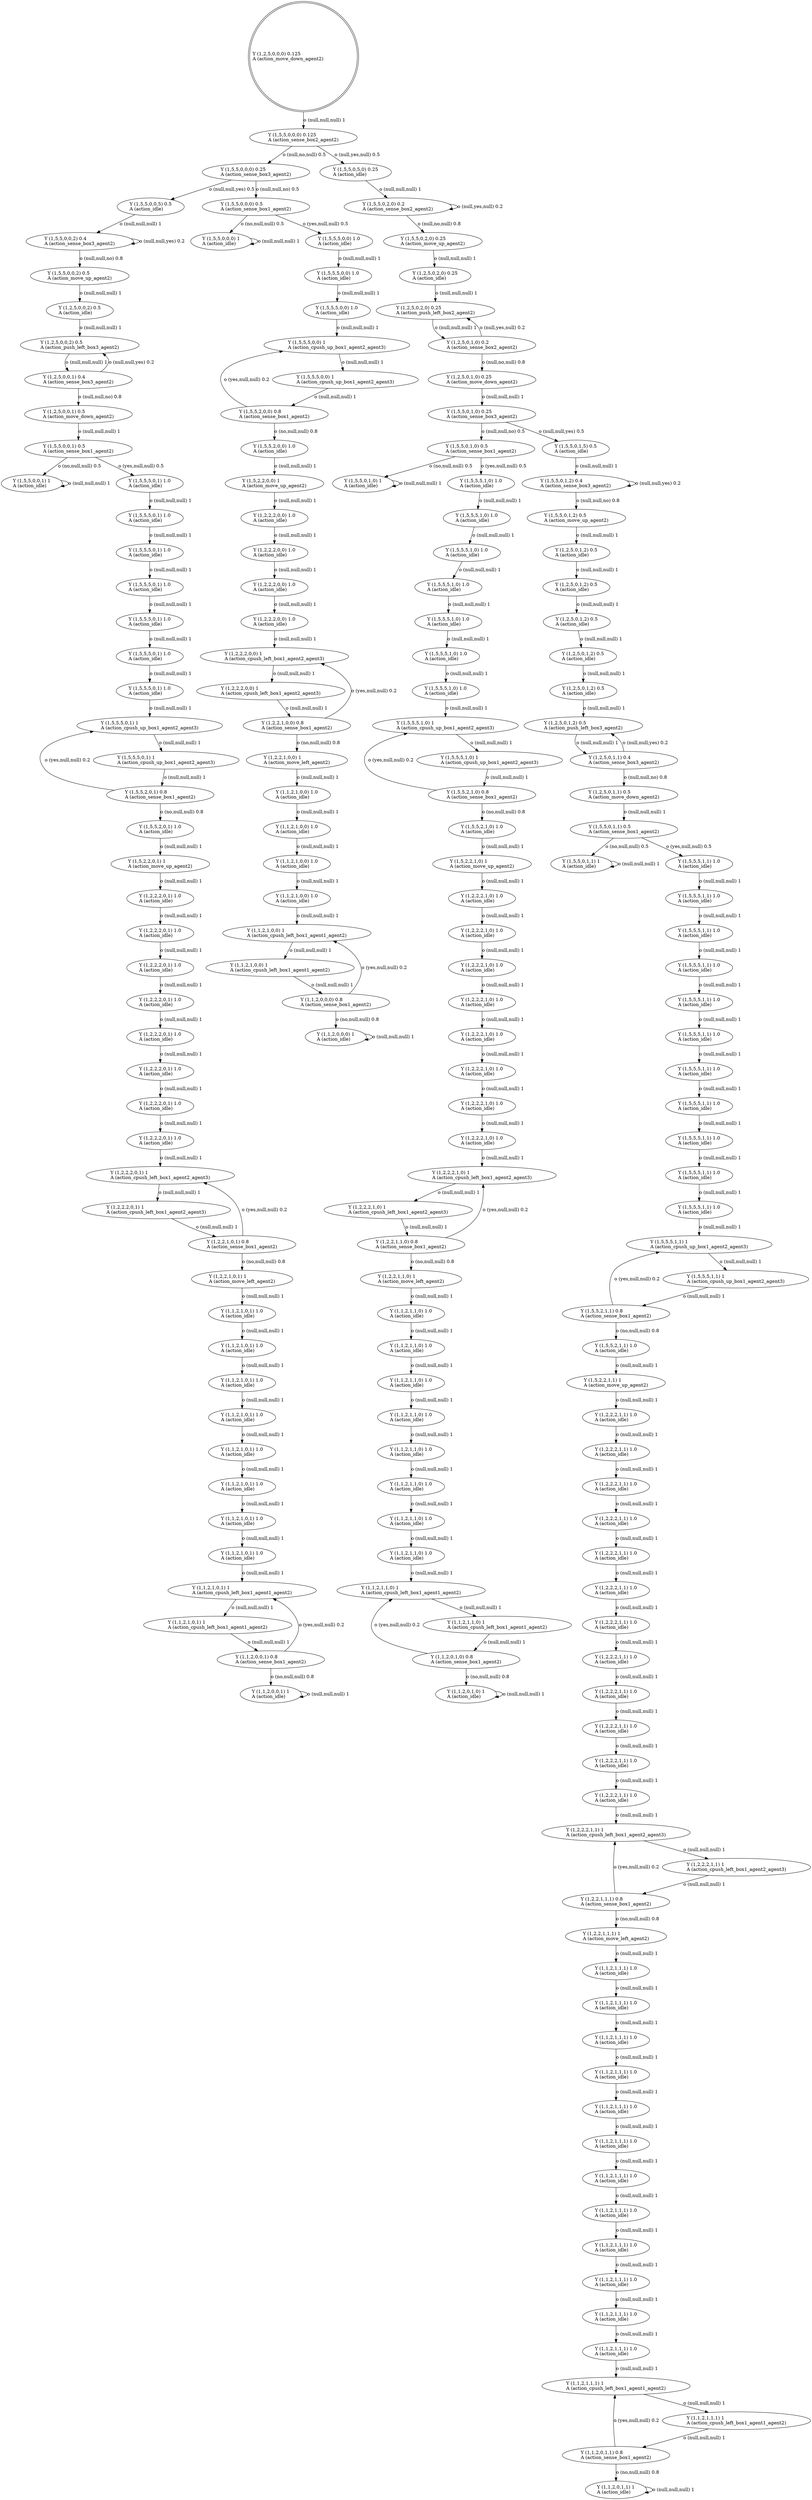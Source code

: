 digraph "G" {
root [label="Y (1,2,5,0,0,0) 0.125\lA (action_move_down_agent2)\l", labeljust="l", shape=doublecircle];
x0row457 [label="Y (1,5,5,0,0,2) 0.5\lA (action_move_up_agent2)\l"];
x0row468 [label="Y (1,2,5,0,0,2) 0.5\lA (action_push_left_box3_agent2)\l"];
x0row429 [label="Y (1,5,5,0,0,5) 0.5\lA (action_idle)\l"];
x0row430 [label="Y (1,5,5,0,0,0) 0.5\lA (action_sense_box1_agent2)\l"];
x0row70 [label="Y (1,2,5,0,2,0) 0.25\lA (action_push_left_box2_agent2)\l"];
x0row436 [label="Y (1,5,5,0,0,2) 0.4\lA (action_sense_box3_agent2)\l"];
x0row52 [label="Y (1,5,5,0,2,0) 0.25\lA (action_move_up_agent2)\l"];
x0row35 [label="Y (1,5,5,0,2,0) 0.2\lA (action_sense_box2_agent2)\l"];
x0row18 [label="Y (1,5,5,0,0,0) 0.25\lA (action_sense_box3_agent2)\l"];
x0row17 [label="Y (1,5,5,0,5,0) 0.25\lA (action_idle)\l"];
x0row6 [label="Y (1,5,5,0,0,0) 0.125\lA (action_sense_box2_agent2)\l"];
x0row671 [label="Y (1,1,2,1,0,0) 1\lA (action_cpush_left_box1_agent1_agent2)\l"];
x0row679 [label="Y (1,1,2,0,0,0) 0.8\lA (action_sense_box1_agent2)\l"];
x0row684 [label="Y (1,1,2,0,0,0) 1\lA (action_idle)\l"];
x0row647 [label="Y (1,2,2,2,0,0) 1\lA (action_cpush_left_box1_agent2_agent3)\l"];
x0row660 [label="Y (1,2,2,1,0,0) 1\lA (action_move_left_agent2)\l"];
x0row655 [label="Y (1,2,2,1,0,0) 0.8\lA (action_sense_box1_agent2)\l"];
x0row627 [label="Y (1,5,5,2,0,0) 0.8\lA (action_sense_box1_agent2)\l"];
x0row640 [label="Y (1,5,2,2,0,0) 1\lA (action_move_up_agent2)\l"];
x0row630 [label="Y (1,5,5,2,0,0) 1.0\lA (action_idle)\l"];
x0row610 [label="Y (1,5,5,5,0,0) 1\lA (action_cpush_up_box1_agent2_agent3)\l"];
x0row611 [label="Y (1,5,5,0,0,0) 1\lA (action_idle)\l"];
x0row568 [label="Y (1,1,2,1,0,1) 1\lA (action_cpush_left_box1_agent1_agent2)\l"];
x0row578 [label="Y (1,1,2,0,0,1) 0.8\lA (action_sense_box1_agent2)\l"];
x0row584 [label="Y (1,1,2,0,0,1) 1\lA (action_idle)\l"];
x0row541 [label="Y (1,2,2,2,0,1) 1\lA (action_cpush_left_box1_agent2_agent3)\l"];
x0row550 [label="Y (1,2,2,1,0,1) 0.8\lA (action_sense_box1_agent2)\l"];
x0row556 [label="Y (1,2,2,1,0,1) 1\lA (action_move_left_agent2)\l"];
x0row253 [label="Y (1,2,2,1,1,1) 1\lA (action_move_left_agent2)\l"];
x0row247 [label="Y (1,2,2,1,1,1) 0.8\lA (action_sense_box1_agent2)\l"];
x0row335 [label="Y (1,5,5,2,1,0) 1.0\lA (action_idle)\l"];
x0row237 [label="Y (1,2,2,2,1,1) 1\lA (action_cpush_left_box1_agent2_agent3)\l"];
x0row332 [label="Y (1,5,5,2,1,0) 0.8\lA (action_sense_box1_agent2)\l"];
x0row227 [label="Y (1,5,2,2,1,1) 1\lA (action_move_up_agent2)\l"];
x0row215 [label="Y (1,5,5,2,1,1) 1.0\lA (action_idle)\l"];
x0row355 [label="Y (1,2,2,2,1,0) 1\lA (action_cpush_left_box1_agent2_agent3)\l"];
x0row211 [label="Y (1,5,5,2,1,1) 0.8\lA (action_sense_box1_agent2)\l"];
x0row313 [label="Y (1,5,5,5,1,0) 1\lA (action_cpush_up_box1_agent2_agent3)\l"];
x0row314 [label="Y (1,5,5,0,1,0) 1\lA (action_idle)\l"];
x0row193 [label="Y (1,5,5,0,1,1) 1\lA (action_idle)\l"];
x0row192 [label="Y (1,5,5,5,1,1) 1\lA (action_cpush_up_box1_agent2_agent3)\l"];
x0row185 [label="Y (1,5,5,0,1,1) 0.5\lA (action_sense_box1_agent2)\l"];
x0row176 [label="Y (1,2,5,0,1,1) 0.5\lA (action_move_down_agent2)\l"];
x0row364 [label="Y (1,2,2,1,1,0) 0.8\lA (action_sense_box1_agent2)\l"];
x0row163 [label="Y (1,2,5,0,1,1) 0.4\lA (action_sense_box3_agent2)\l"];
x0row156 [label="Y (1,2,5,0,1,2) 0.5\lA (action_push_left_box3_agent2)\l"];
x0row144 [label="Y (1,5,5,0,1,2) 0.5\lA (action_move_up_agent2)\l"];
x0row121 [label="Y (1,5,5,0,1,2) 0.4\lA (action_sense_box3_agent2)\l"];
x0row115 [label="Y (1,5,5,0,1,0) 0.5\lA (action_sense_box1_agent2)\l"];
x0row114 [label="Y (1,5,5,0,1,5) 0.5\lA (action_idle)\l"];
x0row284 [label="Y (1,1,2,0,1,1) 1\lA (action_idle)\l"];
x0row346 [label="Y (1,5,2,2,1,0) 1\lA (action_move_up_agent2)\l"];
x0row278 [label="Y (1,1,2,0,1,1) 0.8\lA (action_sense_box1_agent2)\l"];
x0row102 [label="Y (1,5,5,0,1,0) 0.25\lA (action_sense_box3_agent2)\l"];
x0row90 [label="Y (1,2,5,0,1,0) 0.25\lA (action_move_down_agent2)\l"];
x0row267 [label="Y (1,1,2,1,1,1) 1\lA (action_cpush_left_box1_agent1_agent2)\l"];
x0row82 [label="Y (1,2,5,0,1,0) 0.2\lA (action_sense_box2_agent2)\l"];
x0row369 [label="Y (1,2,2,1,1,0) 1\lA (action_move_left_agent2)\l"];
x0row486 [label="Y (1,2,5,0,0,1) 0.5\lA (action_move_down_agent2)\l"];
x0row475 [label="Y (1,2,5,0,0,1) 0.4\lA (action_sense_box3_agent2)\l"];
x0row391 [label="Y (1,1,2,0,1,0) 0.8\lA (action_sense_box1_agent2)\l"];
x0row396 [label="Y (1,1,2,0,1,0) 1\lA (action_idle)\l"];
x0row382 [label="Y (1,1,2,1,1,0) 1\lA (action_cpush_left_box1_agent1_agent2)\l"];
x0row522 [label="Y (1,5,5,2,0,1) 1.0\lA (action_idle)\l"];
x0row533 [label="Y (1,5,2,2,0,1) 1\lA (action_move_up_agent2)\l"];
x0row494 [label="Y (1,5,5,0,0,1) 0.5\lA (action_sense_box1_agent2)\l"];
x0row518 [label="Y (1,5,5,2,0,1) 0.8\lA (action_sense_box1_agent2)\l"];
x0row501 [label="Y (1,5,5,5,0,1) 1\lA (action_cpush_up_box1_agent2_agent3)\l"];
x0row502 [label="Y (1,5,5,0,0,1) 1\lA (action_idle)\l"];
x0row610_noop_0 [label="Y (1,5,5,5,0,0) 1.0\lA (action_idle)\l"];
x0row610_noop_1 [label="Y (1,5,5,5,0,0) 1.0\lA (action_idle)\l"];
x0row610_noop_2 [label="Y (1,5,5,5,0,0) 1.0\lA (action_idle)\l"];
x0row70_noop_0 [label="Y (1,2,5,0,2,0) 0.25\lA (action_idle)\l"];
x0row468_noop_0 [label="Y (1,2,5,0,0,2) 0.5\lA (action_idle)\l"];
x0row647_noop_0 [label="Y (1,2,2,2,0,0) 1.0\lA (action_idle)\l"];
x0row647_noop_1 [label="Y (1,2,2,2,0,0) 1.0\lA (action_idle)\l"];
x0row647_noop_2 [label="Y (1,2,2,2,0,0) 1.0\lA (action_idle)\l"];
x0row647_noop_3 [label="Y (1,2,2,2,0,0) 1.0\lA (action_idle)\l"];
x0row313_noop_0 [label="Y (1,5,5,5,1,0) 1.0\lA (action_idle)\l"];
x0row313_noop_1 [label="Y (1,5,5,5,1,0) 1.0\lA (action_idle)\l"];
x0row313_noop_2 [label="Y (1,5,5,5,1,0) 1.0\lA (action_idle)\l"];
x0row313_noop_3 [label="Y (1,5,5,5,1,0) 1.0\lA (action_idle)\l"];
x0row313_noop_4 [label="Y (1,5,5,5,1,0) 1.0\lA (action_idle)\l"];
x0row313_noop_5 [label="Y (1,5,5,5,1,0) 1.0\lA (action_idle)\l"];
x0row313_noop_6 [label="Y (1,5,5,5,1,0) 1.0\lA (action_idle)\l"];
x0row501_noop_0 [label="Y (1,5,5,5,0,1) 1.0\lA (action_idle)\l"];
x0row501_noop_1 [label="Y (1,5,5,5,0,1) 1.0\lA (action_idle)\l"];
x0row501_noop_2 [label="Y (1,5,5,5,0,1) 1.0\lA (action_idle)\l"];
x0row501_noop_3 [label="Y (1,5,5,5,0,1) 1.0\lA (action_idle)\l"];
x0row501_noop_4 [label="Y (1,5,5,5,0,1) 1.0\lA (action_idle)\l"];
x0row501_noop_5 [label="Y (1,5,5,5,0,1) 1.0\lA (action_idle)\l"];
x0row501_noop_6 [label="Y (1,5,5,5,0,1) 1.0\lA (action_idle)\l"];
x0row671_noop_0 [label="Y (1,1,2,1,0,0) 1.0\lA (action_idle)\l"];
x0row671_noop_1 [label="Y (1,1,2,1,0,0) 1.0\lA (action_idle)\l"];
x0row671_noop_2 [label="Y (1,1,2,1,0,0) 1.0\lA (action_idle)\l"];
x0row671_noop_3 [label="Y (1,1,2,1,0,0) 1.0\lA (action_idle)\l"];
x0row156_noop_0 [label="Y (1,2,5,0,1,2) 0.5\lA (action_idle)\l"];
x0row156_noop_1 [label="Y (1,2,5,0,1,2) 0.5\lA (action_idle)\l"];
x0row156_noop_2 [label="Y (1,2,5,0,1,2) 0.5\lA (action_idle)\l"];
x0row156_noop_3 [label="Y (1,2,5,0,1,2) 0.5\lA (action_idle)\l"];
x0row156_noop_4 [label="Y (1,2,5,0,1,2) 0.5\lA (action_idle)\l"];
x0row355_noop_0 [label="Y (1,2,2,2,1,0) 1.0\lA (action_idle)\l"];
x0row355_noop_1 [label="Y (1,2,2,2,1,0) 1.0\lA (action_idle)\l"];
x0row355_noop_2 [label="Y (1,2,2,2,1,0) 1.0\lA (action_idle)\l"];
x0row355_noop_3 [label="Y (1,2,2,2,1,0) 1.0\lA (action_idle)\l"];
x0row355_noop_4 [label="Y (1,2,2,2,1,0) 1.0\lA (action_idle)\l"];
x0row355_noop_5 [label="Y (1,2,2,2,1,0) 1.0\lA (action_idle)\l"];
x0row355_noop_6 [label="Y (1,2,2,2,1,0) 1.0\lA (action_idle)\l"];
x0row355_noop_7 [label="Y (1,2,2,2,1,0) 1.0\lA (action_idle)\l"];
x0row541_noop_0 [label="Y (1,2,2,2,0,1) 1.0\lA (action_idle)\l"];
x0row541_noop_1 [label="Y (1,2,2,2,0,1) 1.0\lA (action_idle)\l"];
x0row541_noop_2 [label="Y (1,2,2,2,0,1) 1.0\lA (action_idle)\l"];
x0row541_noop_3 [label="Y (1,2,2,2,0,1) 1.0\lA (action_idle)\l"];
x0row541_noop_4 [label="Y (1,2,2,2,0,1) 1.0\lA (action_idle)\l"];
x0row541_noop_5 [label="Y (1,2,2,2,0,1) 1.0\lA (action_idle)\l"];
x0row541_noop_6 [label="Y (1,2,2,2,0,1) 1.0\lA (action_idle)\l"];
x0row541_noop_7 [label="Y (1,2,2,2,0,1) 1.0\lA (action_idle)\l"];
x0row192_noop_0 [label="Y (1,5,5,5,1,1) 1.0\lA (action_idle)\l"];
x0row192_noop_1 [label="Y (1,5,5,5,1,1) 1.0\lA (action_idle)\l"];
x0row192_noop_2 [label="Y (1,5,5,5,1,1) 1.0\lA (action_idle)\l"];
x0row192_noop_3 [label="Y (1,5,5,5,1,1) 1.0\lA (action_idle)\l"];
x0row192_noop_4 [label="Y (1,5,5,5,1,1) 1.0\lA (action_idle)\l"];
x0row192_noop_5 [label="Y (1,5,5,5,1,1) 1.0\lA (action_idle)\l"];
x0row192_noop_6 [label="Y (1,5,5,5,1,1) 1.0\lA (action_idle)\l"];
x0row192_noop_7 [label="Y (1,5,5,5,1,1) 1.0\lA (action_idle)\l"];
x0row192_noop_8 [label="Y (1,5,5,5,1,1) 1.0\lA (action_idle)\l"];
x0row192_noop_9 [label="Y (1,5,5,5,1,1) 1.0\lA (action_idle)\l"];
x0row192_noop_10 [label="Y (1,5,5,5,1,1) 1.0\lA (action_idle)\l"];
x0row382_noop_0 [label="Y (1,1,2,1,1,0) 1.0\lA (action_idle)\l"];
x0row382_noop_1 [label="Y (1,1,2,1,1,0) 1.0\lA (action_idle)\l"];
x0row382_noop_2 [label="Y (1,1,2,1,1,0) 1.0\lA (action_idle)\l"];
x0row382_noop_3 [label="Y (1,1,2,1,1,0) 1.0\lA (action_idle)\l"];
x0row382_noop_4 [label="Y (1,1,2,1,1,0) 1.0\lA (action_idle)\l"];
x0row382_noop_5 [label="Y (1,1,2,1,1,0) 1.0\lA (action_idle)\l"];
x0row382_noop_6 [label="Y (1,1,2,1,1,0) 1.0\lA (action_idle)\l"];
x0row382_noop_7 [label="Y (1,1,2,1,1,0) 1.0\lA (action_idle)\l"];
x0row568_noop_0 [label="Y (1,1,2,1,0,1) 1.0\lA (action_idle)\l"];
x0row568_noop_1 [label="Y (1,1,2,1,0,1) 1.0\lA (action_idle)\l"];
x0row568_noop_2 [label="Y (1,1,2,1,0,1) 1.0\lA (action_idle)\l"];
x0row568_noop_3 [label="Y (1,1,2,1,0,1) 1.0\lA (action_idle)\l"];
x0row568_noop_4 [label="Y (1,1,2,1,0,1) 1.0\lA (action_idle)\l"];
x0row568_noop_5 [label="Y (1,1,2,1,0,1) 1.0\lA (action_idle)\l"];
x0row568_noop_6 [label="Y (1,1,2,1,0,1) 1.0\lA (action_idle)\l"];
x0row568_noop_7 [label="Y (1,1,2,1,0,1) 1.0\lA (action_idle)\l"];
x0row237_noop_0 [label="Y (1,2,2,2,1,1) 1.0\lA (action_idle)\l"];
x0row237_noop_1 [label="Y (1,2,2,2,1,1) 1.0\lA (action_idle)\l"];
x0row237_noop_2 [label="Y (1,2,2,2,1,1) 1.0\lA (action_idle)\l"];
x0row237_noop_3 [label="Y (1,2,2,2,1,1) 1.0\lA (action_idle)\l"];
x0row237_noop_4 [label="Y (1,2,2,2,1,1) 1.0\lA (action_idle)\l"];
x0row237_noop_5 [label="Y (1,2,2,2,1,1) 1.0\lA (action_idle)\l"];
x0row237_noop_6 [label="Y (1,2,2,2,1,1) 1.0\lA (action_idle)\l"];
x0row237_noop_7 [label="Y (1,2,2,2,1,1) 1.0\lA (action_idle)\l"];
x0row237_noop_8 [label="Y (1,2,2,2,1,1) 1.0\lA (action_idle)\l"];
x0row237_noop_9 [label="Y (1,2,2,2,1,1) 1.0\lA (action_idle)\l"];
x0row237_noop_10 [label="Y (1,2,2,2,1,1) 1.0\lA (action_idle)\l"];
x0row237_noop_11 [label="Y (1,2,2,2,1,1) 1.0\lA (action_idle)\l"];
x0row267_noop_0 [label="Y (1,1,2,1,1,1) 1.0\lA (action_idle)\l"];
x0row267_noop_1 [label="Y (1,1,2,1,1,1) 1.0\lA (action_idle)\l"];
x0row267_noop_2 [label="Y (1,1,2,1,1,1) 1.0\lA (action_idle)\l"];
x0row267_noop_3 [label="Y (1,1,2,1,1,1) 1.0\lA (action_idle)\l"];
x0row267_noop_4 [label="Y (1,1,2,1,1,1) 1.0\lA (action_idle)\l"];
x0row267_noop_5 [label="Y (1,1,2,1,1,1) 1.0\lA (action_idle)\l"];
x0row267_noop_6 [label="Y (1,1,2,1,1,1) 1.0\lA (action_idle)\l"];
x0row267_noop_7 [label="Y (1,1,2,1,1,1) 1.0\lA (action_idle)\l"];
x0row267_noop_8 [label="Y (1,1,2,1,1,1) 1.0\lA (action_idle)\l"];
x0row267_noop_9 [label="Y (1,1,2,1,1,1) 1.0\lA (action_idle)\l"];
x0row267_noop_10 [label="Y (1,1,2,1,1,1) 1.0\lA (action_idle)\l"];
x0row267_noop_11 [label="Y (1,1,2,1,1,1) 1.0\lA (action_idle)\l"];
x0row671_repeat_1 [label="Y (1,1,2,1,0,0) 1\lA (action_cpush_left_box1_agent1_agent2)\l"];
x0row647_repeat_1 [label="Y (1,2,2,2,0,0) 1\lA (action_cpush_left_box1_agent2_agent3)\l"];
x0row610_repeat_1 [label="Y (1,5,5,5,0,0) 1\lA (action_cpush_up_box1_agent2_agent3)\l"];
x0row568_repeat_1 [label="Y (1,1,2,1,0,1) 1\lA (action_cpush_left_box1_agent1_agent2)\l"];
x0row541_repeat_1 [label="Y (1,2,2,2,0,1) 1\lA (action_cpush_left_box1_agent2_agent3)\l"];
x0row237_repeat_1 [label="Y (1,2,2,2,1,1) 1\lA (action_cpush_left_box1_agent2_agent3)\l"];
x0row355_repeat_1 [label="Y (1,2,2,2,1,0) 1\lA (action_cpush_left_box1_agent2_agent3)\l"];
x0row313_repeat_1 [label="Y (1,5,5,5,1,0) 1\lA (action_cpush_up_box1_agent2_agent3)\l"];
x0row192_repeat_1 [label="Y (1,5,5,5,1,1) 1\lA (action_cpush_up_box1_agent2_agent3)\l"];
x0row267_repeat_1 [label="Y (1,1,2,1,1,1) 1\lA (action_cpush_left_box1_agent1_agent2)\l"];
x0row382_repeat_1 [label="Y (1,1,2,1,1,0) 1\lA (action_cpush_left_box1_agent1_agent2)\l"];
x0row501_repeat_1 [label="Y (1,5,5,5,0,1) 1\lA (action_cpush_up_box1_agent2_agent3)\l"];
root -> x0row6  [key=0, label="o (null,null,null) 1\l"];
x0row457 -> x0row468_noop_0  [key=0, label="o (null,null,null) 1\l"];
x0row468 -> x0row475  [key=0, label="o (null,null,null) 1\l"];
x0row429 -> x0row436  [key=0, label="o (null,null,null) 1\l"];
x0row430 -> x0row611  [key=0, label="o (no,null,null) 0.5\l"];
x0row430 -> x0row610_noop_0  [key=0, label="o (yes,null,null) 0.5\l"];
x0row70 -> x0row82  [key=0, label="o (null,null,null) 1\l"];
x0row436 -> x0row457  [key=0, label="o (null,null,no) 0.8\l"];
x0row436 -> x0row436  [key=0, label="o (null,null,yes) 0.2\l"];
x0row52 -> x0row70_noop_0  [key=0, label="o (null,null,null) 1\l"];
x0row35 -> x0row52  [key=0, label="o (null,no,null) 0.8\l"];
x0row35 -> x0row35  [key=0, label="o (null,yes,null) 0.2\l"];
x0row18 -> x0row429  [key=0, label="o (null,null,yes) 0.5\l"];
x0row18 -> x0row430  [key=0, label="o (null,null,no) 0.5\l"];
x0row17 -> x0row35  [key=0, label="o (null,null,null) 1\l"];
x0row6 -> x0row17  [key=0, label="o (null,yes,null) 0.5\l"];
x0row6 -> x0row18  [key=0, label="o (null,no,null) 0.5\l"];
x0row671 -> x0row671_repeat_1  [key=0, label="o (null,null,null) 1\l"];
x0row679 -> x0row671  [key=0, label="o (yes,null,null) 0.2\l"];
x0row679 -> x0row684  [key=0, label="o (no,null,null) 0.8\l"];
x0row684 -> x0row684  [key=0, label="o (null,null,null) 1\l"];
x0row647 -> x0row647_repeat_1  [key=0, label="o (null,null,null) 1\l"];
x0row660 -> x0row671_noop_0  [key=0, label="o (null,null,null) 1\l"];
x0row655 -> x0row647  [key=0, label="o (yes,null,null) 0.2\l"];
x0row655 -> x0row660  [key=0, label="o (no,null,null) 0.8\l"];
x0row627 -> x0row610  [key=0, label="o (yes,null,null) 0.2\l"];
x0row627 -> x0row630  [key=0, label="o (no,null,null) 0.8\l"];
x0row640 -> x0row647_noop_0  [key=0, label="o (null,null,null) 1\l"];
x0row630 -> x0row640  [key=0, label="o (null,null,null) 1\l"];
x0row610 -> x0row610_repeat_1  [key=0, label="o (null,null,null) 1\l"];
x0row611 -> x0row611  [key=0, label="o (null,null,null) 1\l"];
x0row568 -> x0row568_repeat_1  [key=0, label="o (null,null,null) 1\l"];
x0row578 -> x0row568  [key=0, label="o (yes,null,null) 0.2\l"];
x0row578 -> x0row584  [key=0, label="o (no,null,null) 0.8\l"];
x0row584 -> x0row584  [key=0, label="o (null,null,null) 1\l"];
x0row541 -> x0row541_repeat_1  [key=0, label="o (null,null,null) 1\l"];
x0row550 -> x0row541  [key=0, label="o (yes,null,null) 0.2\l"];
x0row550 -> x0row556  [key=0, label="o (no,null,null) 0.8\l"];
x0row556 -> x0row568_noop_0  [key=0, label="o (null,null,null) 1\l"];
x0row253 -> x0row267_noop_0  [key=0, label="o (null,null,null) 1\l"];
x0row247 -> x0row237  [key=0, label="o (yes,null,null) 0.2\l"];
x0row247 -> x0row253  [key=0, label="o (no,null,null) 0.8\l"];
x0row335 -> x0row346  [key=0, label="o (null,null,null) 1\l"];
x0row237 -> x0row237_repeat_1  [key=0, label="o (null,null,null) 1\l"];
x0row332 -> x0row313  [key=0, label="o (yes,null,null) 0.2\l"];
x0row332 -> x0row335  [key=0, label="o (no,null,null) 0.8\l"];
x0row227 -> x0row237_noop_0  [key=0, label="o (null,null,null) 1\l"];
x0row215 -> x0row227  [key=0, label="o (null,null,null) 1\l"];
x0row355 -> x0row355_repeat_1  [key=0, label="o (null,null,null) 1\l"];
x0row211 -> x0row192  [key=0, label="o (yes,null,null) 0.2\l"];
x0row211 -> x0row215  [key=0, label="o (no,null,null) 0.8\l"];
x0row313 -> x0row313_repeat_1  [key=0, label="o (null,null,null) 1\l"];
x0row314 -> x0row314  [key=0, label="o (null,null,null) 1\l"];
x0row193 -> x0row193  [key=0, label="o (null,null,null) 1\l"];
x0row192 -> x0row192_repeat_1  [key=0, label="o (null,null,null) 1\l"];
x0row185 -> x0row193  [key=0, label="o (no,null,null) 0.5\l"];
x0row185 -> x0row192_noop_0  [key=0, label="o (yes,null,null) 0.5\l"];
x0row176 -> x0row185  [key=0, label="o (null,null,null) 1\l"];
x0row364 -> x0row355  [key=0, label="o (yes,null,null) 0.2\l"];
x0row364 -> x0row369  [key=0, label="o (no,null,null) 0.8\l"];
x0row163 -> x0row156  [key=0, label="o (null,null,yes) 0.2\l"];
x0row163 -> x0row176  [key=0, label="o (null,null,no) 0.8\l"];
x0row156 -> x0row163  [key=0, label="o (null,null,null) 1\l"];
x0row144 -> x0row156_noop_0  [key=0, label="o (null,null,null) 1\l"];
x0row121 -> x0row144  [key=0, label="o (null,null,no) 0.8\l"];
x0row121 -> x0row121  [key=0, label="o (null,null,yes) 0.2\l"];
x0row115 -> x0row314  [key=0, label="o (no,null,null) 0.5\l"];
x0row115 -> x0row313_noop_0  [key=0, label="o (yes,null,null) 0.5\l"];
x0row114 -> x0row121  [key=0, label="o (null,null,null) 1\l"];
x0row284 -> x0row284  [key=0, label="o (null,null,null) 1\l"];
x0row346 -> x0row355_noop_0  [key=0, label="o (null,null,null) 1\l"];
x0row278 -> x0row267  [key=0, label="o (yes,null,null) 0.2\l"];
x0row278 -> x0row284  [key=0, label="o (no,null,null) 0.8\l"];
x0row102 -> x0row114  [key=0, label="o (null,null,yes) 0.5\l"];
x0row102 -> x0row115  [key=0, label="o (null,null,no) 0.5\l"];
x0row90 -> x0row102  [key=0, label="o (null,null,null) 1\l"];
x0row267 -> x0row267_repeat_1  [key=0, label="o (null,null,null) 1\l"];
x0row82 -> x0row70  [key=0, label="o (null,yes,null) 0.2\l"];
x0row82 -> x0row90  [key=0, label="o (null,no,null) 0.8\l"];
x0row369 -> x0row382_noop_0  [key=0, label="o (null,null,null) 1\l"];
x0row486 -> x0row494  [key=0, label="o (null,null,null) 1\l"];
x0row475 -> x0row468  [key=0, label="o (null,null,yes) 0.2\l"];
x0row475 -> x0row486  [key=0, label="o (null,null,no) 0.8\l"];
x0row391 -> x0row382  [key=0, label="o (yes,null,null) 0.2\l"];
x0row391 -> x0row396  [key=0, label="o (no,null,null) 0.8\l"];
x0row396 -> x0row396  [key=0, label="o (null,null,null) 1\l"];
x0row382 -> x0row382_repeat_1  [key=0, label="o (null,null,null) 1\l"];
x0row522 -> x0row533  [key=0, label="o (null,null,null) 1\l"];
x0row533 -> x0row541_noop_0  [key=0, label="o (null,null,null) 1\l"];
x0row494 -> x0row502  [key=0, label="o (no,null,null) 0.5\l"];
x0row494 -> x0row501_noop_0  [key=0, label="o (yes,null,null) 0.5\l"];
x0row518 -> x0row501  [key=0, label="o (yes,null,null) 0.2\l"];
x0row518 -> x0row522  [key=0, label="o (no,null,null) 0.8\l"];
x0row501 -> x0row501_repeat_1  [key=0, label="o (null,null,null) 1\l"];
x0row502 -> x0row502  [key=0, label="o (null,null,null) 1\l"];
x0row610_noop_0 -> x0row610_noop_1  [key=0, label="o (null,null,null) 1\l"];
x0row610_noop_1 -> x0row610_noop_2  [key=0, label="o (null,null,null) 1\l"];
x0row610_noop_2 -> x0row610  [key=0, label="o (null,null,null) 1\l"];
x0row70_noop_0 -> x0row70  [key=0, label="o (null,null,null) 1\l"];
x0row468_noop_0 -> x0row468  [key=0, label="o (null,null,null) 1\l"];
x0row647_noop_0 -> x0row647_noop_1  [key=0, label="o (null,null,null) 1\l"];
x0row647_noop_1 -> x0row647_noop_2  [key=0, label="o (null,null,null) 1\l"];
x0row647_noop_2 -> x0row647_noop_3  [key=0, label="o (null,null,null) 1\l"];
x0row647_noop_3 -> x0row647  [key=0, label="o (null,null,null) 1\l"];
x0row313_noop_0 -> x0row313_noop_1  [key=0, label="o (null,null,null) 1\l"];
x0row313_noop_1 -> x0row313_noop_2  [key=0, label="o (null,null,null) 1\l"];
x0row313_noop_2 -> x0row313_noop_3  [key=0, label="o (null,null,null) 1\l"];
x0row313_noop_3 -> x0row313_noop_4  [key=0, label="o (null,null,null) 1\l"];
x0row313_noop_4 -> x0row313_noop_5  [key=0, label="o (null,null,null) 1\l"];
x0row313_noop_5 -> x0row313_noop_6  [key=0, label="o (null,null,null) 1\l"];
x0row313_noop_6 -> x0row313  [key=0, label="o (null,null,null) 1\l"];
x0row501_noop_0 -> x0row501_noop_1  [key=0, label="o (null,null,null) 1\l"];
x0row501_noop_1 -> x0row501_noop_2  [key=0, label="o (null,null,null) 1\l"];
x0row501_noop_2 -> x0row501_noop_3  [key=0, label="o (null,null,null) 1\l"];
x0row501_noop_3 -> x0row501_noop_4  [key=0, label="o (null,null,null) 1\l"];
x0row501_noop_4 -> x0row501_noop_5  [key=0, label="o (null,null,null) 1\l"];
x0row501_noop_5 -> x0row501_noop_6  [key=0, label="o (null,null,null) 1\l"];
x0row501_noop_6 -> x0row501  [key=0, label="o (null,null,null) 1\l"];
x0row671_noop_0 -> x0row671_noop_1  [key=0, label="o (null,null,null) 1\l"];
x0row671_noop_1 -> x0row671_noop_2  [key=0, label="o (null,null,null) 1\l"];
x0row671_noop_2 -> x0row671_noop_3  [key=0, label="o (null,null,null) 1\l"];
x0row671_noop_3 -> x0row671  [key=0, label="o (null,null,null) 1\l"];
x0row156_noop_0 -> x0row156_noop_1  [key=0, label="o (null,null,null) 1\l"];
x0row156_noop_1 -> x0row156_noop_2  [key=0, label="o (null,null,null) 1\l"];
x0row156_noop_2 -> x0row156_noop_3  [key=0, label="o (null,null,null) 1\l"];
x0row156_noop_3 -> x0row156_noop_4  [key=0, label="o (null,null,null) 1\l"];
x0row156_noop_4 -> x0row156  [key=0, label="o (null,null,null) 1\l"];
x0row355_noop_0 -> x0row355_noop_1  [key=0, label="o (null,null,null) 1\l"];
x0row355_noop_1 -> x0row355_noop_2  [key=0, label="o (null,null,null) 1\l"];
x0row355_noop_2 -> x0row355_noop_3  [key=0, label="o (null,null,null) 1\l"];
x0row355_noop_3 -> x0row355_noop_4  [key=0, label="o (null,null,null) 1\l"];
x0row355_noop_4 -> x0row355_noop_5  [key=0, label="o (null,null,null) 1\l"];
x0row355_noop_5 -> x0row355_noop_6  [key=0, label="o (null,null,null) 1\l"];
x0row355_noop_6 -> x0row355_noop_7  [key=0, label="o (null,null,null) 1\l"];
x0row355_noop_7 -> x0row355  [key=0, label="o (null,null,null) 1\l"];
x0row541_noop_0 -> x0row541_noop_1  [key=0, label="o (null,null,null) 1\l"];
x0row541_noop_1 -> x0row541_noop_2  [key=0, label="o (null,null,null) 1\l"];
x0row541_noop_2 -> x0row541_noop_3  [key=0, label="o (null,null,null) 1\l"];
x0row541_noop_3 -> x0row541_noop_4  [key=0, label="o (null,null,null) 1\l"];
x0row541_noop_4 -> x0row541_noop_5  [key=0, label="o (null,null,null) 1\l"];
x0row541_noop_5 -> x0row541_noop_6  [key=0, label="o (null,null,null) 1\l"];
x0row541_noop_6 -> x0row541_noop_7  [key=0, label="o (null,null,null) 1\l"];
x0row541_noop_7 -> x0row541  [key=0, label="o (null,null,null) 1\l"];
x0row192_noop_0 -> x0row192_noop_1  [key=0, label="o (null,null,null) 1\l"];
x0row192_noop_1 -> x0row192_noop_2  [key=0, label="o (null,null,null) 1\l"];
x0row192_noop_2 -> x0row192_noop_3  [key=0, label="o (null,null,null) 1\l"];
x0row192_noop_3 -> x0row192_noop_4  [key=0, label="o (null,null,null) 1\l"];
x0row192_noop_4 -> x0row192_noop_5  [key=0, label="o (null,null,null) 1\l"];
x0row192_noop_5 -> x0row192_noop_6  [key=0, label="o (null,null,null) 1\l"];
x0row192_noop_6 -> x0row192_noop_7  [key=0, label="o (null,null,null) 1\l"];
x0row192_noop_7 -> x0row192_noop_8  [key=0, label="o (null,null,null) 1\l"];
x0row192_noop_8 -> x0row192_noop_9  [key=0, label="o (null,null,null) 1\l"];
x0row192_noop_9 -> x0row192_noop_10  [key=0, label="o (null,null,null) 1\l"];
x0row192_noop_10 -> x0row192  [key=0, label="o (null,null,null) 1\l"];
x0row382_noop_0 -> x0row382_noop_1  [key=0, label="o (null,null,null) 1\l"];
x0row382_noop_1 -> x0row382_noop_2  [key=0, label="o (null,null,null) 1\l"];
x0row382_noop_2 -> x0row382_noop_3  [key=0, label="o (null,null,null) 1\l"];
x0row382_noop_3 -> x0row382_noop_4  [key=0, label="o (null,null,null) 1\l"];
x0row382_noop_4 -> x0row382_noop_5  [key=0, label="o (null,null,null) 1\l"];
x0row382_noop_5 -> x0row382_noop_6  [key=0, label="o (null,null,null) 1\l"];
x0row382_noop_6 -> x0row382_noop_7  [key=0, label="o (null,null,null) 1\l"];
x0row382_noop_7 -> x0row382  [key=0, label="o (null,null,null) 1\l"];
x0row568_noop_0 -> x0row568_noop_1  [key=0, label="o (null,null,null) 1\l"];
x0row568_noop_1 -> x0row568_noop_2  [key=0, label="o (null,null,null) 1\l"];
x0row568_noop_2 -> x0row568_noop_3  [key=0, label="o (null,null,null) 1\l"];
x0row568_noop_3 -> x0row568_noop_4  [key=0, label="o (null,null,null) 1\l"];
x0row568_noop_4 -> x0row568_noop_5  [key=0, label="o (null,null,null) 1\l"];
x0row568_noop_5 -> x0row568_noop_6  [key=0, label="o (null,null,null) 1\l"];
x0row568_noop_6 -> x0row568_noop_7  [key=0, label="o (null,null,null) 1\l"];
x0row568_noop_7 -> x0row568  [key=0, label="o (null,null,null) 1\l"];
x0row237_noop_0 -> x0row237_noop_1  [key=0, label="o (null,null,null) 1\l"];
x0row237_noop_1 -> x0row237_noop_2  [key=0, label="o (null,null,null) 1\l"];
x0row237_noop_2 -> x0row237_noop_3  [key=0, label="o (null,null,null) 1\l"];
x0row237_noop_3 -> x0row237_noop_4  [key=0, label="o (null,null,null) 1\l"];
x0row237_noop_4 -> x0row237_noop_5  [key=0, label="o (null,null,null) 1\l"];
x0row237_noop_5 -> x0row237_noop_6  [key=0, label="o (null,null,null) 1\l"];
x0row237_noop_6 -> x0row237_noop_7  [key=0, label="o (null,null,null) 1\l"];
x0row237_noop_7 -> x0row237_noop_8  [key=0, label="o (null,null,null) 1\l"];
x0row237_noop_8 -> x0row237_noop_9  [key=0, label="o (null,null,null) 1\l"];
x0row237_noop_9 -> x0row237_noop_10  [key=0, label="o (null,null,null) 1\l"];
x0row237_noop_10 -> x0row237_noop_11  [key=0, label="o (null,null,null) 1\l"];
x0row237_noop_11 -> x0row237  [key=0, label="o (null,null,null) 1\l"];
x0row267_noop_0 -> x0row267_noop_1  [key=0, label="o (null,null,null) 1\l"];
x0row267_noop_1 -> x0row267_noop_2  [key=0, label="o (null,null,null) 1\l"];
x0row267_noop_2 -> x0row267_noop_3  [key=0, label="o (null,null,null) 1\l"];
x0row267_noop_3 -> x0row267_noop_4  [key=0, label="o (null,null,null) 1\l"];
x0row267_noop_4 -> x0row267_noop_5  [key=0, label="o (null,null,null) 1\l"];
x0row267_noop_5 -> x0row267_noop_6  [key=0, label="o (null,null,null) 1\l"];
x0row267_noop_6 -> x0row267_noop_7  [key=0, label="o (null,null,null) 1\l"];
x0row267_noop_7 -> x0row267_noop_8  [key=0, label="o (null,null,null) 1\l"];
x0row267_noop_8 -> x0row267_noop_9  [key=0, label="o (null,null,null) 1\l"];
x0row267_noop_9 -> x0row267_noop_10  [key=0, label="o (null,null,null) 1\l"];
x0row267_noop_10 -> x0row267_noop_11  [key=0, label="o (null,null,null) 1\l"];
x0row267_noop_11 -> x0row267  [key=0, label="o (null,null,null) 1\l"];
x0row671_repeat_1 -> x0row679  [key=0, label="o (null,null,null) 1\l"];
x0row647_repeat_1 -> x0row655  [key=0, label="o (null,null,null) 1\l"];
x0row610_repeat_1 -> x0row627  [key=0, label="o (null,null,null) 1\l"];
x0row568_repeat_1 -> x0row578  [key=0, label="o (null,null,null) 1\l"];
x0row541_repeat_1 -> x0row550  [key=0, label="o (null,null,null) 1\l"];
x0row237_repeat_1 -> x0row247  [key=0, label="o (null,null,null) 1\l"];
x0row355_repeat_1 -> x0row364  [key=0, label="o (null,null,null) 1\l"];
x0row313_repeat_1 -> x0row332  [key=0, label="o (null,null,null) 1\l"];
x0row192_repeat_1 -> x0row211  [key=0, label="o (null,null,null) 1\l"];
x0row267_repeat_1 -> x0row278  [key=0, label="o (null,null,null) 1\l"];
x0row382_repeat_1 -> x0row391  [key=0, label="o (null,null,null) 1\l"];
x0row501_repeat_1 -> x0row518  [key=0, label="o (null,null,null) 1\l"];
}
